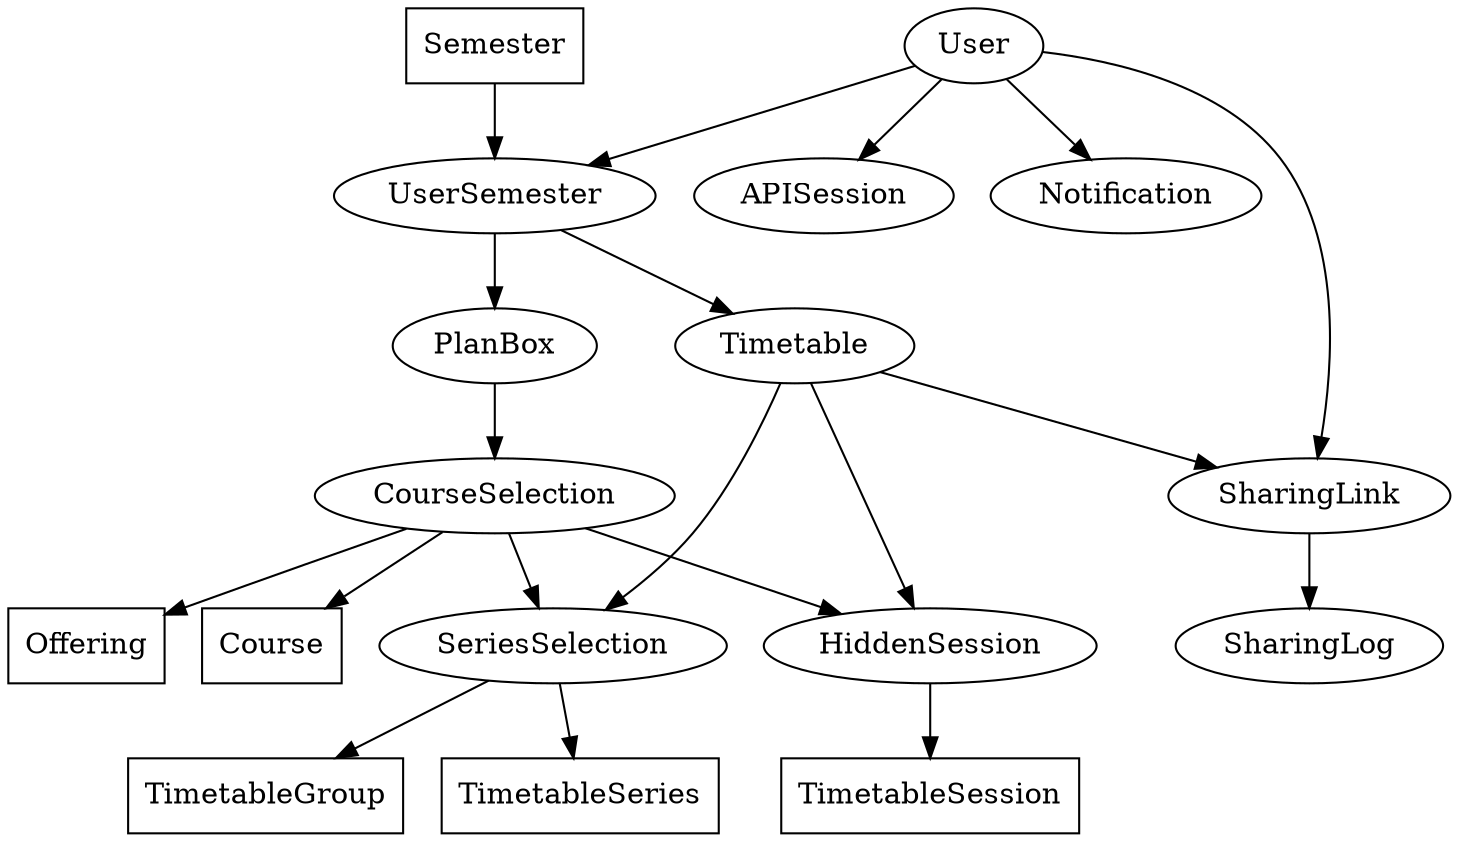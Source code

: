 digraph usermodel {
    rankdir=TB;
    User -> SharingLink ;
    User -> UserSemester ;
    User -> APISession ;
    User -> Notification ;
    
    Semester [shape=box];
    Semester -> UserSemester ;
    UserSemester -> PlanBox ;
    UserSemester -> Timetable ;
    
    PlanBox -> CourseSelection ;
    Timetable -> SharingLink ;
    Timetable -> SeriesSelection;
    Timetable -> HiddenSession;
    
    Course [shape=box];
    Offering [shape=box];
    CourseSelection -> Course;
    CourseSelection -> Offering;
    CourseSelection -> SeriesSelection;
    CourseSelection -> HiddenSession;
    
    TimetableSeries [shape=box];
    TimetableGroup [shape=box];
    TimetableSession [shape=box];
    
    SeriesSelection -> TimetableSeries;
    SeriesSelection -> TimetableGroup;
    
    HiddenSession -> TimetableSession;
    
    SharingLink -> SharingLog;
    
}